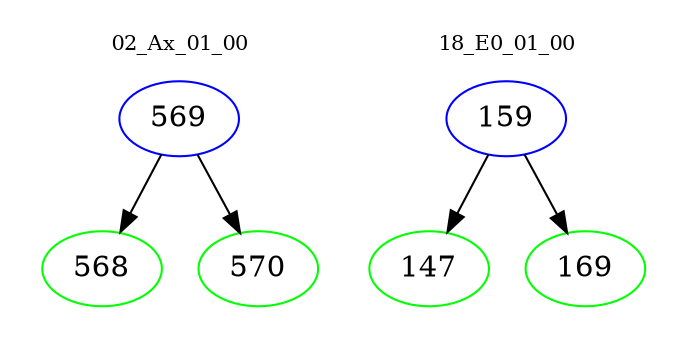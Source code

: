 digraph{
subgraph cluster_0 {
color = white
label = "02_Ax_01_00";
fontsize=10;
T0_569 [label="569", color="blue"]
T0_569 -> T0_568 [color="black"]
T0_568 [label="568", color="green"]
T0_569 -> T0_570 [color="black"]
T0_570 [label="570", color="green"]
}
subgraph cluster_1 {
color = white
label = "18_E0_01_00";
fontsize=10;
T1_159 [label="159", color="blue"]
T1_159 -> T1_147 [color="black"]
T1_147 [label="147", color="green"]
T1_159 -> T1_169 [color="black"]
T1_169 [label="169", color="green"]
}
}
